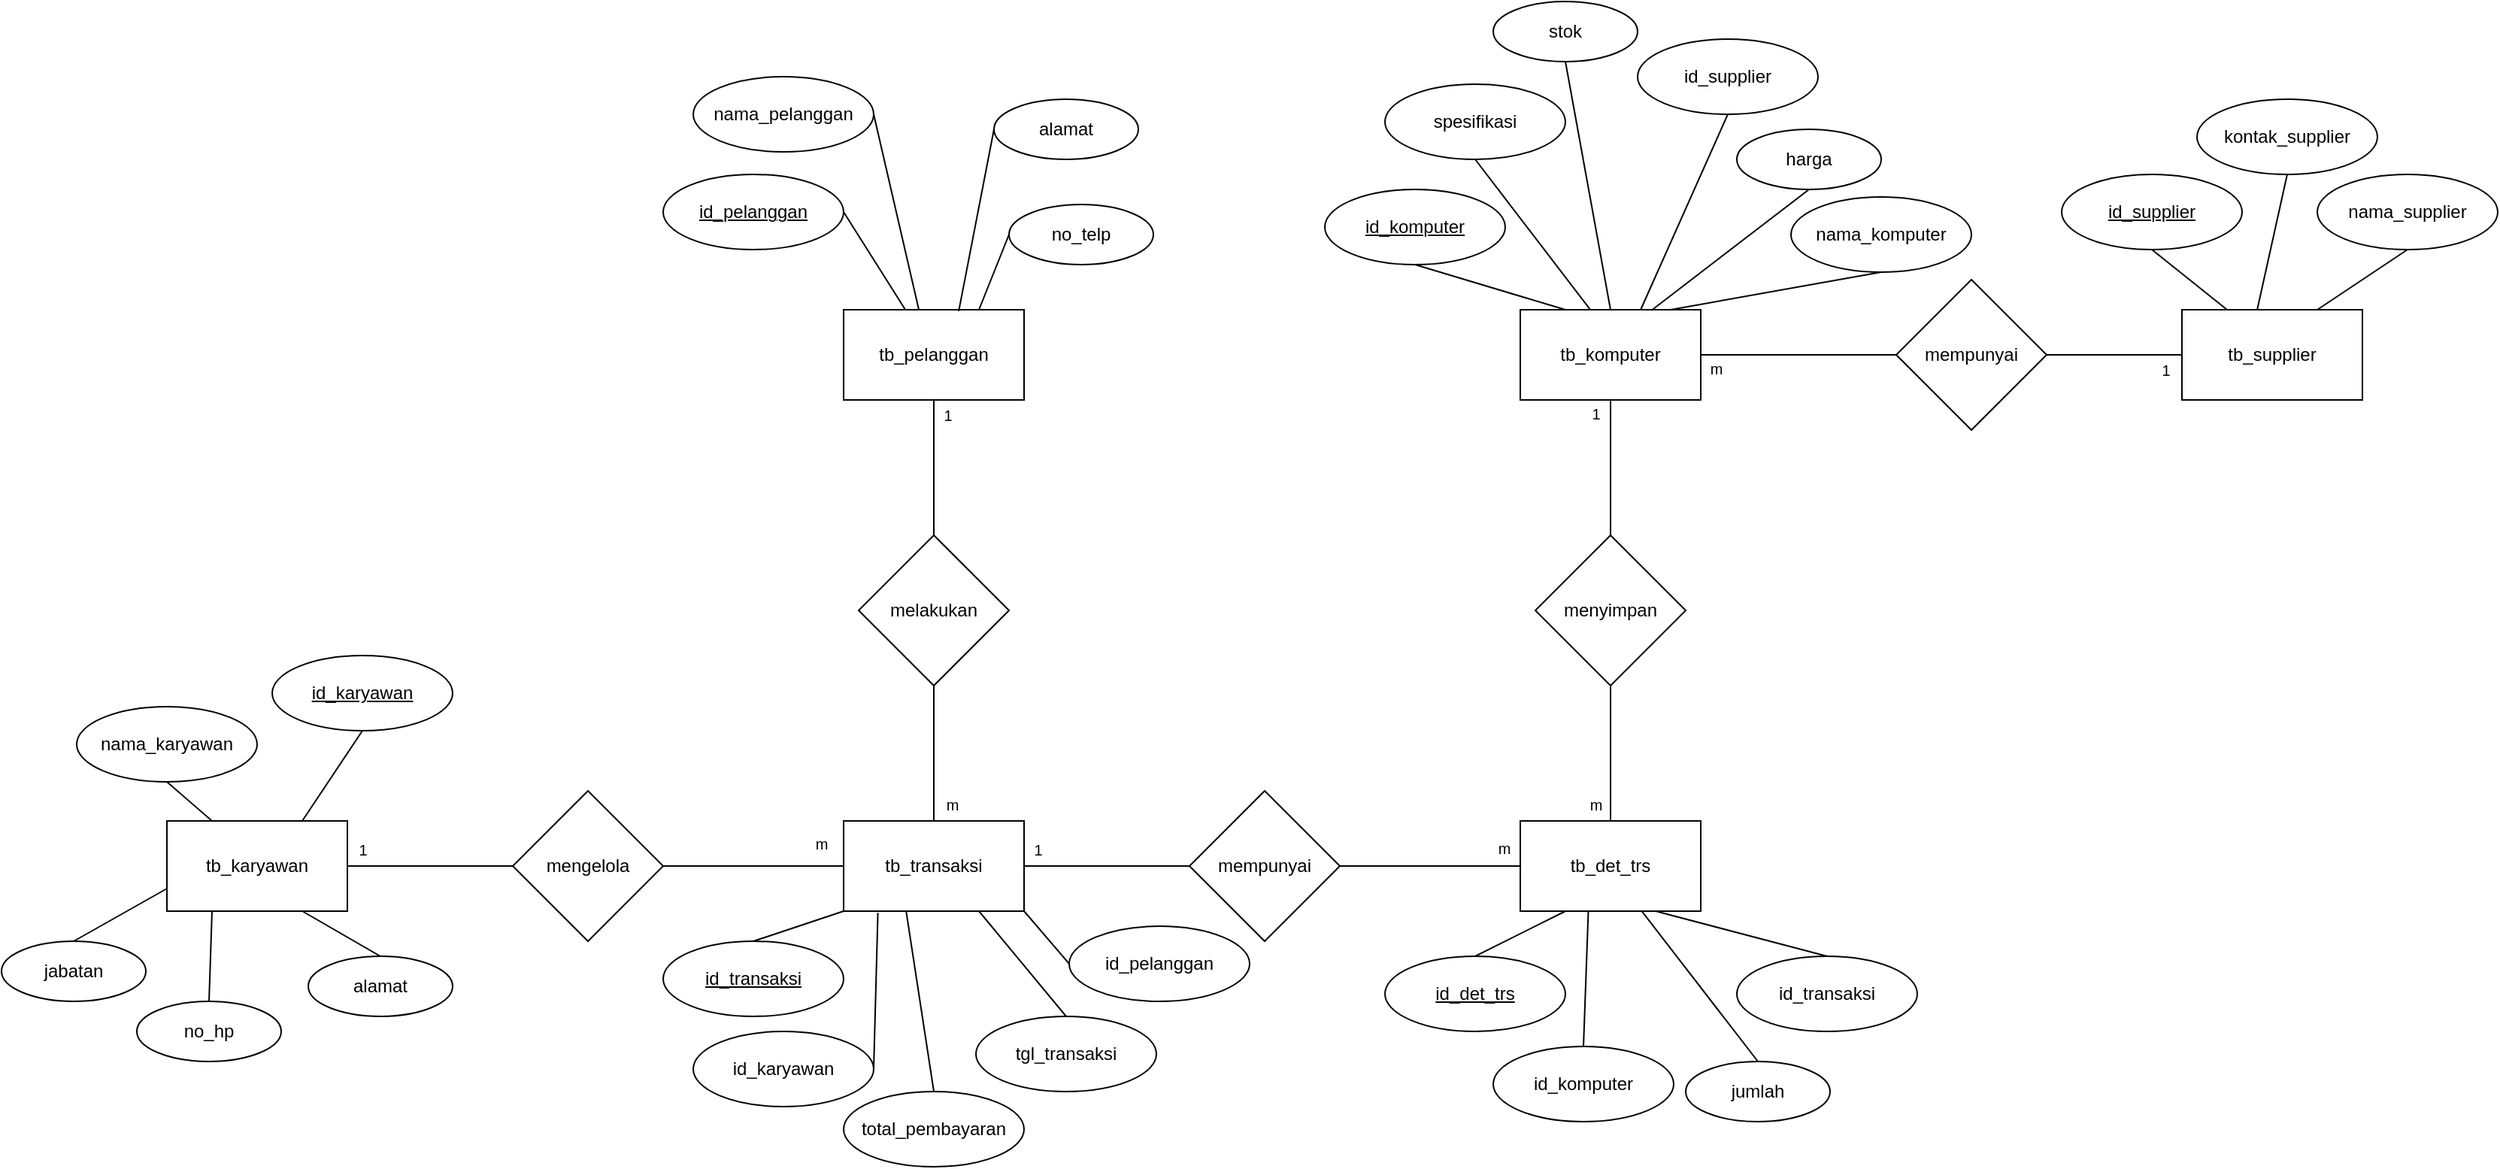 <mxfile version="24.7.14">
  <diagram name="Page-1" id="FnSuvaPCpmPX8eTvTKbw">
    <mxGraphModel dx="1971" dy="1708" grid="1" gridSize="10" guides="1" tooltips="1" connect="1" arrows="1" fold="1" page="1" pageScale="1" pageWidth="850" pageHeight="1100" math="0" shadow="0">
      <root>
        <mxCell id="0" />
        <mxCell id="1" parent="0" />
        <mxCell id="zPi41bnw9IMBci43e7Ru-1" value="tb_pelanggan" style="rounded=0;whiteSpace=wrap;html=1;" parent="1" vertex="1">
          <mxGeometry x="-90" y="-40" width="120" height="60" as="geometry" />
        </mxCell>
        <mxCell id="zPi41bnw9IMBci43e7Ru-2" value="tb_komputer" style="rounded=0;whiteSpace=wrap;html=1;" parent="1" vertex="1">
          <mxGeometry x="360" y="-40" width="120" height="60" as="geometry" />
        </mxCell>
        <mxCell id="zPi41bnw9IMBci43e7Ru-3" value="tb_transaksi" style="rounded=0;whiteSpace=wrap;html=1;" parent="1" vertex="1">
          <mxGeometry x="-90" y="300" width="120" height="60" as="geometry" />
        </mxCell>
        <mxCell id="zPi41bnw9IMBci43e7Ru-4" value="tb_det_trs" style="rounded=0;whiteSpace=wrap;html=1;" parent="1" vertex="1">
          <mxGeometry x="360" y="300" width="120" height="60" as="geometry" />
        </mxCell>
        <mxCell id="zPi41bnw9IMBci43e7Ru-5" value="tb_supplier" style="rounded=0;whiteSpace=wrap;html=1;" parent="1" vertex="1">
          <mxGeometry x="800" y="-40" width="120" height="60" as="geometry" />
        </mxCell>
        <mxCell id="zPi41bnw9IMBci43e7Ru-6" value="melakukan" style="rhombus;whiteSpace=wrap;html=1;" parent="1" vertex="1">
          <mxGeometry x="-80" y="110" width="100" height="100" as="geometry" />
        </mxCell>
        <mxCell id="zPi41bnw9IMBci43e7Ru-7" value="menyimpan" style="rhombus;whiteSpace=wrap;html=1;" parent="1" vertex="1">
          <mxGeometry x="370" y="110" width="100" height="100" as="geometry" />
        </mxCell>
        <mxCell id="zPi41bnw9IMBci43e7Ru-8" value="mempunyai" style="rhombus;whiteSpace=wrap;html=1;" parent="1" vertex="1">
          <mxGeometry x="610" y="-60" width="100" height="100" as="geometry" />
        </mxCell>
        <mxCell id="zPi41bnw9IMBci43e7Ru-9" value="" style="endArrow=none;html=1;rounded=0;entryX=0.5;entryY=1;entryDx=0;entryDy=0;exitX=0.5;exitY=0;exitDx=0;exitDy=0;" parent="1" source="zPi41bnw9IMBci43e7Ru-6" target="zPi41bnw9IMBci43e7Ru-1" edge="1">
          <mxGeometry width="50" height="50" relative="1" as="geometry">
            <mxPoint x="-110" y="230" as="sourcePoint" />
            <mxPoint x="-60" y="180" as="targetPoint" />
          </mxGeometry>
        </mxCell>
        <mxCell id="zPi41bnw9IMBci43e7Ru-10" value="" style="endArrow=none;html=1;rounded=0;entryX=0.5;entryY=1;entryDx=0;entryDy=0;exitX=0.5;exitY=0;exitDx=0;exitDy=0;" parent="1" source="zPi41bnw9IMBci43e7Ru-3" target="zPi41bnw9IMBci43e7Ru-6" edge="1">
          <mxGeometry width="50" height="50" relative="1" as="geometry">
            <mxPoint x="-70" y="290" as="sourcePoint" />
            <mxPoint x="-20" y="240" as="targetPoint" />
          </mxGeometry>
        </mxCell>
        <mxCell id="zPi41bnw9IMBci43e7Ru-11" value="" style="endArrow=none;html=1;rounded=0;entryX=0.5;entryY=1;entryDx=0;entryDy=0;exitX=0.5;exitY=0;exitDx=0;exitDy=0;" parent="1" source="zPi41bnw9IMBci43e7Ru-4" target="zPi41bnw9IMBci43e7Ru-7" edge="1">
          <mxGeometry width="50" height="50" relative="1" as="geometry">
            <mxPoint x="400" y="310" as="sourcePoint" />
            <mxPoint x="450" y="260" as="targetPoint" />
          </mxGeometry>
        </mxCell>
        <mxCell id="zPi41bnw9IMBci43e7Ru-12" value="" style="endArrow=none;html=1;rounded=0;entryX=0.5;entryY=1;entryDx=0;entryDy=0;exitX=0.5;exitY=0;exitDx=0;exitDy=0;" parent="1" source="zPi41bnw9IMBci43e7Ru-7" target="zPi41bnw9IMBci43e7Ru-2" edge="1">
          <mxGeometry width="50" height="50" relative="1" as="geometry">
            <mxPoint x="400" y="310" as="sourcePoint" />
            <mxPoint x="450" y="260" as="targetPoint" />
          </mxGeometry>
        </mxCell>
        <mxCell id="zPi41bnw9IMBci43e7Ru-13" value="mempunyai" style="rhombus;whiteSpace=wrap;html=1;" parent="1" vertex="1">
          <mxGeometry x="140" y="280" width="100" height="100" as="geometry" />
        </mxCell>
        <mxCell id="zPi41bnw9IMBci43e7Ru-14" value="" style="endArrow=none;html=1;rounded=0;exitX=1;exitY=0.5;exitDx=0;exitDy=0;entryX=0;entryY=0.5;entryDx=0;entryDy=0;" parent="1" source="zPi41bnw9IMBci43e7Ru-3" target="zPi41bnw9IMBci43e7Ru-13" edge="1">
          <mxGeometry width="50" height="50" relative="1" as="geometry">
            <mxPoint x="400" y="310" as="sourcePoint" />
            <mxPoint x="450" y="260" as="targetPoint" />
          </mxGeometry>
        </mxCell>
        <mxCell id="zPi41bnw9IMBci43e7Ru-15" value="" style="endArrow=none;html=1;rounded=0;entryX=1;entryY=0.5;entryDx=0;entryDy=0;exitX=0;exitY=0.5;exitDx=0;exitDy=0;" parent="1" source="zPi41bnw9IMBci43e7Ru-4" target="zPi41bnw9IMBci43e7Ru-13" edge="1">
          <mxGeometry width="50" height="50" relative="1" as="geometry">
            <mxPoint x="300" y="400" as="sourcePoint" />
            <mxPoint x="350" y="350" as="targetPoint" />
          </mxGeometry>
        </mxCell>
        <mxCell id="zPi41bnw9IMBci43e7Ru-16" value="" style="endArrow=none;html=1;rounded=0;exitX=1;exitY=0.5;exitDx=0;exitDy=0;entryX=0;entryY=0.5;entryDx=0;entryDy=0;" parent="1" source="zPi41bnw9IMBci43e7Ru-2" target="zPi41bnw9IMBci43e7Ru-8" edge="1">
          <mxGeometry width="50" height="50" relative="1" as="geometry">
            <mxPoint x="540" y="80" as="sourcePoint" />
            <mxPoint x="590" y="30" as="targetPoint" />
          </mxGeometry>
        </mxCell>
        <mxCell id="zPi41bnw9IMBci43e7Ru-18" value="&lt;u&gt;id_pelanggan&lt;/u&gt;" style="ellipse;whiteSpace=wrap;html=1;" parent="1" vertex="1">
          <mxGeometry x="-210" y="-130" width="120" height="50" as="geometry" />
        </mxCell>
        <mxCell id="zPi41bnw9IMBci43e7Ru-19" value="nama_pelanggan" style="ellipse;whiteSpace=wrap;html=1;" parent="1" vertex="1">
          <mxGeometry x="-190" y="-195" width="120" height="50" as="geometry" />
        </mxCell>
        <mxCell id="zPi41bnw9IMBci43e7Ru-20" value="&lt;font style=&quot;font-size: 12px;&quot;&gt;no_telp&lt;/font&gt;" style="ellipse;whiteSpace=wrap;html=1;" parent="1" vertex="1">
          <mxGeometry x="20" y="-110" width="96" height="40" as="geometry" />
        </mxCell>
        <mxCell id="zPi41bnw9IMBci43e7Ru-21" value="alamat" style="ellipse;whiteSpace=wrap;html=1;" parent="1" vertex="1">
          <mxGeometry x="10" y="-180" width="96" height="40" as="geometry" />
        </mxCell>
        <mxCell id="zPi41bnw9IMBci43e7Ru-23" value="&lt;u&gt;id_transaksi&lt;/u&gt;" style="ellipse;whiteSpace=wrap;html=1;" parent="1" vertex="1">
          <mxGeometry x="-210" y="380" width="120" height="50" as="geometry" />
        </mxCell>
        <mxCell id="zPi41bnw9IMBci43e7Ru-24" value="id_pelanggan" style="ellipse;whiteSpace=wrap;html=1;" parent="1" vertex="1">
          <mxGeometry x="60" y="370" width="120" height="50" as="geometry" />
        </mxCell>
        <mxCell id="zPi41bnw9IMBci43e7Ru-25" value="total_pembayaran" style="ellipse;whiteSpace=wrap;html=1;" parent="1" vertex="1">
          <mxGeometry x="-90" y="480" width="120" height="50" as="geometry" />
        </mxCell>
        <mxCell id="zPi41bnw9IMBci43e7Ru-26" value="tgl_transaksi" style="ellipse;whiteSpace=wrap;html=1;" parent="1" vertex="1">
          <mxGeometry x="-2" y="430" width="120" height="50" as="geometry" />
        </mxCell>
        <mxCell id="zPi41bnw9IMBci43e7Ru-27" value="id_transaksi" style="ellipse;whiteSpace=wrap;html=1;" parent="1" vertex="1">
          <mxGeometry x="504" y="390" width="120" height="50" as="geometry" />
        </mxCell>
        <mxCell id="zPi41bnw9IMBci43e7Ru-28" value="&lt;u&gt;id_det_trs&lt;/u&gt;" style="ellipse;whiteSpace=wrap;html=1;" parent="1" vertex="1">
          <mxGeometry x="270" y="390" width="120" height="50" as="geometry" />
        </mxCell>
        <mxCell id="zPi41bnw9IMBci43e7Ru-29" value="id_komputer" style="ellipse;whiteSpace=wrap;html=1;" parent="1" vertex="1">
          <mxGeometry x="342" y="450" width="120" height="50" as="geometry" />
        </mxCell>
        <mxCell id="zPi41bnw9IMBci43e7Ru-30" value="jumlah" style="ellipse;whiteSpace=wrap;html=1;" parent="1" vertex="1">
          <mxGeometry x="470" y="460" width="96" height="40" as="geometry" />
        </mxCell>
        <mxCell id="zPi41bnw9IMBci43e7Ru-31" value="&lt;u&gt;id_komputer&lt;/u&gt;" style="ellipse;whiteSpace=wrap;html=1;" parent="1" vertex="1">
          <mxGeometry x="230" y="-120" width="120" height="50" as="geometry" />
        </mxCell>
        <mxCell id="zPi41bnw9IMBci43e7Ru-32" value="nama_komputer" style="ellipse;whiteSpace=wrap;html=1;" parent="1" vertex="1">
          <mxGeometry x="540" y="-115" width="120" height="50" as="geometry" />
        </mxCell>
        <mxCell id="zPi41bnw9IMBci43e7Ru-33" value="spesifikasi" style="ellipse;whiteSpace=wrap;html=1;" parent="1" vertex="1">
          <mxGeometry x="270" y="-190" width="120" height="50" as="geometry" />
        </mxCell>
        <mxCell id="zPi41bnw9IMBci43e7Ru-34" value="harga" style="ellipse;whiteSpace=wrap;html=1;" parent="1" vertex="1">
          <mxGeometry x="504" y="-160" width="96" height="40" as="geometry" />
        </mxCell>
        <mxCell id="zPi41bnw9IMBci43e7Ru-35" value="stok" style="ellipse;whiteSpace=wrap;html=1;" parent="1" vertex="1">
          <mxGeometry x="342" y="-245" width="96" height="40" as="geometry" />
        </mxCell>
        <mxCell id="zPi41bnw9IMBci43e7Ru-36" value="id_supplier" style="ellipse;whiteSpace=wrap;html=1;" parent="1" vertex="1">
          <mxGeometry x="438" y="-220" width="120" height="50" as="geometry" />
        </mxCell>
        <mxCell id="zPi41bnw9IMBci43e7Ru-37" value="&lt;u&gt;id_supplier&lt;/u&gt;" style="ellipse;whiteSpace=wrap;html=1;" parent="1" vertex="1">
          <mxGeometry x="720" y="-130" width="120" height="50" as="geometry" />
        </mxCell>
        <mxCell id="zPi41bnw9IMBci43e7Ru-38" value="nama_supplier" style="ellipse;whiteSpace=wrap;html=1;" parent="1" vertex="1">
          <mxGeometry x="890" y="-130" width="120" height="50" as="geometry" />
        </mxCell>
        <mxCell id="zPi41bnw9IMBci43e7Ru-39" value="kontak_supplier" style="ellipse;whiteSpace=wrap;html=1;" parent="1" vertex="1">
          <mxGeometry x="810" y="-180" width="120" height="50" as="geometry" />
        </mxCell>
        <mxCell id="zPi41bnw9IMBci43e7Ru-43" value="" style="endArrow=none;html=1;rounded=0;entryX=1;entryY=0.5;entryDx=0;entryDy=0;" parent="1" source="zPi41bnw9IMBci43e7Ru-1" target="zPi41bnw9IMBci43e7Ru-18" edge="1">
          <mxGeometry width="50" height="50" relative="1" as="geometry">
            <mxPoint x="90" as="sourcePoint" />
            <mxPoint x="140" y="-50" as="targetPoint" />
          </mxGeometry>
        </mxCell>
        <mxCell id="zPi41bnw9IMBci43e7Ru-46" value="" style="endArrow=none;html=1;rounded=0;entryX=1;entryY=0.5;entryDx=0;entryDy=0;exitX=0.417;exitY=0;exitDx=0;exitDy=0;exitPerimeter=0;" parent="1" source="zPi41bnw9IMBci43e7Ru-1" target="zPi41bnw9IMBci43e7Ru-19" edge="1">
          <mxGeometry width="50" height="50" relative="1" as="geometry">
            <mxPoint x="90" as="sourcePoint" />
            <mxPoint x="140" y="-50" as="targetPoint" />
          </mxGeometry>
        </mxCell>
        <mxCell id="zPi41bnw9IMBci43e7Ru-47" value="" style="endArrow=none;html=1;rounded=0;entryX=0;entryY=0.5;entryDx=0;entryDy=0;exitX=0.638;exitY=0.016;exitDx=0;exitDy=0;exitPerimeter=0;" parent="1" source="zPi41bnw9IMBci43e7Ru-1" target="zPi41bnw9IMBci43e7Ru-21" edge="1">
          <mxGeometry width="50" height="50" relative="1" as="geometry">
            <mxPoint x="-30" y="-80" as="sourcePoint" />
            <mxPoint x="20" y="-130" as="targetPoint" />
          </mxGeometry>
        </mxCell>
        <mxCell id="zPi41bnw9IMBci43e7Ru-51" value="" style="endArrow=none;html=1;rounded=0;entryX=0;entryY=0.5;entryDx=0;entryDy=0;exitX=0.75;exitY=0;exitDx=0;exitDy=0;" parent="1" source="zPi41bnw9IMBci43e7Ru-1" target="zPi41bnw9IMBci43e7Ru-20" edge="1">
          <mxGeometry width="50" height="50" relative="1" as="geometry">
            <mxPoint x="-30" y="-50" as="sourcePoint" />
            <mxPoint x="20" y="-100" as="targetPoint" />
          </mxGeometry>
        </mxCell>
        <mxCell id="zPi41bnw9IMBci43e7Ru-53" value="" style="endArrow=none;html=1;rounded=0;exitX=0.5;exitY=0;exitDx=0;exitDy=0;entryX=0;entryY=1;entryDx=0;entryDy=0;" parent="1" source="zPi41bnw9IMBci43e7Ru-23" target="zPi41bnw9IMBci43e7Ru-3" edge="1">
          <mxGeometry width="50" height="50" relative="1" as="geometry">
            <mxPoint x="-160" y="380" as="sourcePoint" />
            <mxPoint x="-110" y="330" as="targetPoint" />
          </mxGeometry>
        </mxCell>
        <mxCell id="gLUYTTMf_Ll6asyxpFgf-1" value="" style="endArrow=none;html=1;rounded=0;exitX=0;exitY=0.5;exitDx=0;exitDy=0;entryX=1;entryY=1;entryDx=0;entryDy=0;" parent="1" source="zPi41bnw9IMBci43e7Ru-24" target="zPi41bnw9IMBci43e7Ru-3" edge="1">
          <mxGeometry width="50" height="50" relative="1" as="geometry">
            <mxPoint x="-70" y="420" as="sourcePoint" />
            <mxPoint x="-20" y="370" as="targetPoint" />
          </mxGeometry>
        </mxCell>
        <mxCell id="gLUYTTMf_Ll6asyxpFgf-2" value="" style="endArrow=none;html=1;rounded=0;exitX=0.5;exitY=0;exitDx=0;exitDy=0;entryX=0.347;entryY=1.005;entryDx=0;entryDy=0;entryPerimeter=0;" parent="1" source="zPi41bnw9IMBci43e7Ru-25" target="zPi41bnw9IMBci43e7Ru-3" edge="1">
          <mxGeometry width="50" height="50" relative="1" as="geometry">
            <mxPoint x="-50" y="430" as="sourcePoint" />
            <mxPoint y="380" as="targetPoint" />
          </mxGeometry>
        </mxCell>
        <mxCell id="gLUYTTMf_Ll6asyxpFgf-3" value="" style="endArrow=none;html=1;rounded=0;exitX=0.5;exitY=0;exitDx=0;exitDy=0;entryX=0.75;entryY=1;entryDx=0;entryDy=0;" parent="1" source="zPi41bnw9IMBci43e7Ru-26" target="zPi41bnw9IMBci43e7Ru-3" edge="1">
          <mxGeometry width="50" height="50" relative="1" as="geometry">
            <mxPoint x="10" y="510" as="sourcePoint" />
            <mxPoint x="60" y="460" as="targetPoint" />
          </mxGeometry>
        </mxCell>
        <mxCell id="gLUYTTMf_Ll6asyxpFgf-4" value="" style="endArrow=none;html=1;rounded=0;exitX=0.5;exitY=0;exitDx=0;exitDy=0;entryX=0.25;entryY=1;entryDx=0;entryDy=0;" parent="1" source="zPi41bnw9IMBci43e7Ru-28" target="zPi41bnw9IMBci43e7Ru-4" edge="1">
          <mxGeometry width="50" height="50" relative="1" as="geometry">
            <mxPoint x="410" y="420" as="sourcePoint" />
            <mxPoint x="460" y="370" as="targetPoint" />
          </mxGeometry>
        </mxCell>
        <mxCell id="gLUYTTMf_Ll6asyxpFgf-5" value="" style="endArrow=none;html=1;rounded=0;exitX=0.5;exitY=0;exitDx=0;exitDy=0;entryX=0.75;entryY=1;entryDx=0;entryDy=0;" parent="1" source="zPi41bnw9IMBci43e7Ru-27" target="zPi41bnw9IMBci43e7Ru-4" edge="1">
          <mxGeometry width="50" height="50" relative="1" as="geometry">
            <mxPoint x="480" y="420" as="sourcePoint" />
            <mxPoint x="530" y="370" as="targetPoint" />
          </mxGeometry>
        </mxCell>
        <mxCell id="gLUYTTMf_Ll6asyxpFgf-6" value="" style="endArrow=none;html=1;rounded=0;exitX=0.5;exitY=0;exitDx=0;exitDy=0;entryX=0.672;entryY=0.997;entryDx=0;entryDy=0;entryPerimeter=0;" parent="1" source="zPi41bnw9IMBci43e7Ru-30" target="zPi41bnw9IMBci43e7Ru-4" edge="1">
          <mxGeometry width="50" height="50" relative="1" as="geometry">
            <mxPoint x="410" y="490" as="sourcePoint" />
            <mxPoint x="420" y="370" as="targetPoint" />
          </mxGeometry>
        </mxCell>
        <mxCell id="gLUYTTMf_Ll6asyxpFgf-7" value="" style="endArrow=none;html=1;rounded=0;exitX=0.5;exitY=0;exitDx=0;exitDy=0;entryX=0.377;entryY=1.004;entryDx=0;entryDy=0;entryPerimeter=0;" parent="1" source="zPi41bnw9IMBci43e7Ru-29" target="zPi41bnw9IMBci43e7Ru-4" edge="1">
          <mxGeometry width="50" height="50" relative="1" as="geometry">
            <mxPoint x="420" y="460" as="sourcePoint" />
            <mxPoint x="410" y="380" as="targetPoint" />
          </mxGeometry>
        </mxCell>
        <mxCell id="gLUYTTMf_Ll6asyxpFgf-8" value="" style="endArrow=none;html=1;rounded=0;exitX=0.5;exitY=1;exitDx=0;exitDy=0;entryX=0.25;entryY=0;entryDx=0;entryDy=0;" parent="1" source="zPi41bnw9IMBci43e7Ru-31" target="zPi41bnw9IMBci43e7Ru-2" edge="1">
          <mxGeometry width="50" height="50" relative="1" as="geometry">
            <mxPoint x="400" y="-130" as="sourcePoint" />
            <mxPoint x="450" y="-180" as="targetPoint" />
          </mxGeometry>
        </mxCell>
        <mxCell id="gLUYTTMf_Ll6asyxpFgf-9" value="" style="endArrow=none;html=1;rounded=0;exitX=0.5;exitY=1;exitDx=0;exitDy=0;entryX=0.386;entryY=-0.005;entryDx=0;entryDy=0;entryPerimeter=0;" parent="1" source="zPi41bnw9IMBci43e7Ru-33" target="zPi41bnw9IMBci43e7Ru-2" edge="1">
          <mxGeometry width="50" height="50" relative="1" as="geometry">
            <mxPoint x="400" y="-130" as="sourcePoint" />
            <mxPoint x="450" y="-180" as="targetPoint" />
          </mxGeometry>
        </mxCell>
        <mxCell id="gLUYTTMf_Ll6asyxpFgf-10" value="" style="endArrow=none;html=1;rounded=0;entryX=0.5;entryY=1;entryDx=0;entryDy=0;" parent="1" target="zPi41bnw9IMBci43e7Ru-32" edge="1">
          <mxGeometry width="50" height="50" relative="1" as="geometry">
            <mxPoint x="460" y="-40" as="sourcePoint" />
            <mxPoint x="510" y="-100" as="targetPoint" />
          </mxGeometry>
        </mxCell>
        <mxCell id="gLUYTTMf_Ll6asyxpFgf-11" value="" style="endArrow=none;html=1;rounded=0;entryX=0.5;entryY=1;entryDx=0;entryDy=0;exitX=0.726;exitY=0.008;exitDx=0;exitDy=0;exitPerimeter=0;" parent="1" source="zPi41bnw9IMBci43e7Ru-2" target="zPi41bnw9IMBci43e7Ru-34" edge="1">
          <mxGeometry width="50" height="50" relative="1" as="geometry">
            <mxPoint x="400" y="-125" as="sourcePoint" />
            <mxPoint x="470.711" y="-175" as="targetPoint" />
          </mxGeometry>
        </mxCell>
        <mxCell id="gLUYTTMf_Ll6asyxpFgf-12" value="" style="endArrow=none;html=1;rounded=0;entryX=0.5;entryY=1;entryDx=0;entryDy=0;exitX=0.5;exitY=0;exitDx=0;exitDy=0;" parent="1" source="zPi41bnw9IMBci43e7Ru-2" target="zPi41bnw9IMBci43e7Ru-35" edge="1">
          <mxGeometry width="50" height="50" relative="1" as="geometry">
            <mxPoint x="350" y="-160" as="sourcePoint" />
            <mxPoint x="400" y="-210" as="targetPoint" />
          </mxGeometry>
        </mxCell>
        <mxCell id="gLUYTTMf_Ll6asyxpFgf-13" value="" style="endArrow=none;html=1;rounded=0;entryX=0.5;entryY=1;entryDx=0;entryDy=0;exitX=0.667;exitY=0;exitDx=0;exitDy=0;exitPerimeter=0;" parent="1" source="zPi41bnw9IMBci43e7Ru-2" target="zPi41bnw9IMBci43e7Ru-36" edge="1">
          <mxGeometry width="50" height="50" relative="1" as="geometry">
            <mxPoint x="430" y="-100" as="sourcePoint" />
            <mxPoint x="500" y="-260" as="targetPoint" />
          </mxGeometry>
        </mxCell>
        <mxCell id="gLUYTTMf_Ll6asyxpFgf-14" value="" style="endArrow=none;html=1;rounded=0;entryX=0.5;entryY=1;entryDx=0;entryDy=0;exitX=0.25;exitY=0;exitDx=0;exitDy=0;" parent="1" source="zPi41bnw9IMBci43e7Ru-5" target="zPi41bnw9IMBci43e7Ru-37" edge="1">
          <mxGeometry width="50" height="50" relative="1" as="geometry">
            <mxPoint x="833" y="-42" as="sourcePoint" />
            <mxPoint x="910" y="-100" as="targetPoint" />
          </mxGeometry>
        </mxCell>
        <mxCell id="gLUYTTMf_Ll6asyxpFgf-15" value="" style="endArrow=none;html=1;rounded=0;entryX=0.5;entryY=1;entryDx=0;entryDy=0;exitX=0.417;exitY=0;exitDx=0;exitDy=0;exitPerimeter=0;" parent="1" source="zPi41bnw9IMBci43e7Ru-5" target="zPi41bnw9IMBci43e7Ru-39" edge="1">
          <mxGeometry width="50" height="50" relative="1" as="geometry">
            <mxPoint x="780" y="-100" as="sourcePoint" />
            <mxPoint x="830" y="-150" as="targetPoint" />
          </mxGeometry>
        </mxCell>
        <mxCell id="gLUYTTMf_Ll6asyxpFgf-16" value="" style="endArrow=none;html=1;rounded=0;entryX=0.5;entryY=1;entryDx=0;entryDy=0;exitX=0.75;exitY=0;exitDx=0;exitDy=0;" parent="1" source="zPi41bnw9IMBci43e7Ru-5" target="zPi41bnw9IMBci43e7Ru-38" edge="1">
          <mxGeometry width="50" height="50" relative="1" as="geometry">
            <mxPoint x="890" y="-60" as="sourcePoint" />
            <mxPoint x="940" y="-110" as="targetPoint" />
          </mxGeometry>
        </mxCell>
        <mxCell id="O1x9zBhlHoKTBChM7Hry-1" value="&lt;font style=&quot;font-size: 10px;&quot;&gt;1&lt;/font&gt;" style="text;html=1;align=center;verticalAlign=middle;resizable=0;points=[];autosize=1;strokeColor=none;fillColor=none;" parent="1" vertex="1">
          <mxGeometry x="-36" y="15" width="30" height="30" as="geometry" />
        </mxCell>
        <mxCell id="O1x9zBhlHoKTBChM7Hry-2" value="&lt;font style=&quot;font-size: 10px;&quot;&gt;m&lt;/font&gt;" style="text;html=1;align=center;verticalAlign=middle;resizable=0;points=[];autosize=1;strokeColor=none;fillColor=none;" parent="1" vertex="1">
          <mxGeometry x="-33" y="274" width="30" height="30" as="geometry" />
        </mxCell>
        <mxCell id="O1x9zBhlHoKTBChM7Hry-3" value="&lt;font style=&quot;font-size: 10px;&quot;&gt;1&lt;/font&gt;" style="text;html=1;align=center;verticalAlign=middle;resizable=0;points=[];autosize=1;strokeColor=none;fillColor=none;" parent="1" vertex="1">
          <mxGeometry x="24" y="304" width="30" height="30" as="geometry" />
        </mxCell>
        <mxCell id="O1x9zBhlHoKTBChM7Hry-4" value="&lt;font style=&quot;font-size: 10px;&quot;&gt;m&lt;/font&gt;" style="text;html=1;align=center;verticalAlign=middle;resizable=0;points=[];autosize=1;strokeColor=none;fillColor=none;" parent="1" vertex="1">
          <mxGeometry x="334" y="303" width="30" height="30" as="geometry" />
        </mxCell>
        <mxCell id="O1x9zBhlHoKTBChM7Hry-5" value="&lt;font style=&quot;font-size: 10px;&quot;&gt;m&lt;/font&gt;" style="text;html=1;align=center;verticalAlign=middle;resizable=0;points=[];autosize=1;strokeColor=none;fillColor=none;" parent="1" vertex="1">
          <mxGeometry x="395" y="274" width="30" height="30" as="geometry" />
        </mxCell>
        <mxCell id="O1x9zBhlHoKTBChM7Hry-6" value="&lt;font style=&quot;font-size: 10px;&quot;&gt;m&lt;/font&gt;" style="text;html=1;align=center;verticalAlign=middle;resizable=0;points=[];autosize=1;strokeColor=none;fillColor=none;" parent="1" vertex="1">
          <mxGeometry x="475" y="-16" width="30" height="30" as="geometry" />
        </mxCell>
        <mxCell id="O1x9zBhlHoKTBChM7Hry-7" value="&lt;font style=&quot;font-size: 10px;&quot;&gt;1&lt;/font&gt;" style="text;html=1;align=center;verticalAlign=middle;resizable=0;points=[];autosize=1;strokeColor=none;fillColor=none;" parent="1" vertex="1">
          <mxGeometry x="395" y="14" width="30" height="30" as="geometry" />
        </mxCell>
        <mxCell id="O1x9zBhlHoKTBChM7Hry-8" value="&lt;font style=&quot;font-size: 10px;&quot;&gt;1&lt;/font&gt;" style="text;html=1;align=center;verticalAlign=middle;resizable=0;points=[];autosize=1;strokeColor=none;fillColor=none;" parent="1" vertex="1">
          <mxGeometry x="774" y="-15" width="30" height="30" as="geometry" />
        </mxCell>
        <mxCell id="O1x9zBhlHoKTBChM7Hry-10" value="" style="endArrow=none;html=1;rounded=0;exitX=1;exitY=0.5;exitDx=0;exitDy=0;entryX=0;entryY=0.5;entryDx=0;entryDy=0;" parent="1" source="zPi41bnw9IMBci43e7Ru-8" target="zPi41bnw9IMBci43e7Ru-5" edge="1">
          <mxGeometry width="50" height="50" relative="1" as="geometry">
            <mxPoint x="740" y="80" as="sourcePoint" />
            <mxPoint x="790" y="30" as="targetPoint" />
          </mxGeometry>
        </mxCell>
        <mxCell id="lo2fJLBI0ELn5Fms0Vdn-1" value="tb_karyawan" style="rounded=0;whiteSpace=wrap;html=1;" parent="1" vertex="1">
          <mxGeometry x="-540" y="300" width="120" height="60" as="geometry" />
        </mxCell>
        <mxCell id="lo2fJLBI0ELn5Fms0Vdn-2" value="mengelola" style="rhombus;whiteSpace=wrap;html=1;" parent="1" vertex="1">
          <mxGeometry x="-310" y="280" width="100" height="100" as="geometry" />
        </mxCell>
        <mxCell id="lo2fJLBI0ELn5Fms0Vdn-3" value="" style="endArrow=none;html=1;rounded=0;exitX=1;exitY=0.5;exitDx=0;exitDy=0;entryX=0;entryY=0.5;entryDx=0;entryDy=0;" parent="1" target="lo2fJLBI0ELn5Fms0Vdn-2" edge="1">
          <mxGeometry width="50" height="50" relative="1" as="geometry">
            <mxPoint x="-420" y="330" as="sourcePoint" />
            <mxPoint y="260" as="targetPoint" />
          </mxGeometry>
        </mxCell>
        <mxCell id="lo2fJLBI0ELn5Fms0Vdn-4" value="" style="endArrow=none;html=1;rounded=0;entryX=1;entryY=0.5;entryDx=0;entryDy=0;exitX=0;exitY=0.5;exitDx=0;exitDy=0;" parent="1" target="lo2fJLBI0ELn5Fms0Vdn-2" edge="1">
          <mxGeometry width="50" height="50" relative="1" as="geometry">
            <mxPoint x="-90" y="330" as="sourcePoint" />
            <mxPoint x="-100" y="350" as="targetPoint" />
          </mxGeometry>
        </mxCell>
        <mxCell id="lo2fJLBI0ELn5Fms0Vdn-5" value="jabatan" style="ellipse;whiteSpace=wrap;html=1;" parent="1" vertex="1">
          <mxGeometry x="-650" y="380" width="96" height="40" as="geometry" />
        </mxCell>
        <mxCell id="lo2fJLBI0ELn5Fms0Vdn-6" value="no_hp" style="ellipse;whiteSpace=wrap;html=1;" parent="1" vertex="1">
          <mxGeometry x="-560" y="420" width="96" height="40" as="geometry" />
        </mxCell>
        <mxCell id="lo2fJLBI0ELn5Fms0Vdn-7" value="nama_karyawan" style="ellipse;whiteSpace=wrap;html=1;" parent="1" vertex="1">
          <mxGeometry x="-600" y="224" width="120" height="50" as="geometry" />
        </mxCell>
        <mxCell id="lo2fJLBI0ELn5Fms0Vdn-8" value="alamat" style="ellipse;whiteSpace=wrap;html=1;" parent="1" vertex="1">
          <mxGeometry x="-446" y="390" width="96" height="40" as="geometry" />
        </mxCell>
        <mxCell id="lo2fJLBI0ELn5Fms0Vdn-9" value="&lt;u&gt;id_karyawan&lt;/u&gt;" style="ellipse;whiteSpace=wrap;html=1;" parent="1" vertex="1">
          <mxGeometry x="-470" y="190" width="120" height="50" as="geometry" />
        </mxCell>
        <mxCell id="lo2fJLBI0ELn5Fms0Vdn-10" value="" style="endArrow=none;html=1;rounded=0;entryX=0.5;entryY=1;entryDx=0;entryDy=0;exitX=0.25;exitY=0;exitDx=0;exitDy=0;" parent="1" source="lo2fJLBI0ELn5Fms0Vdn-1" target="lo2fJLBI0ELn5Fms0Vdn-7" edge="1">
          <mxGeometry width="50" height="50" relative="1" as="geometry">
            <mxPoint x="-420" y="380" as="sourcePoint" />
            <mxPoint x="-370" y="330" as="targetPoint" />
          </mxGeometry>
        </mxCell>
        <mxCell id="lo2fJLBI0ELn5Fms0Vdn-11" value="" style="endArrow=none;html=1;rounded=0;entryX=0.5;entryY=1;entryDx=0;entryDy=0;exitX=0.75;exitY=0;exitDx=0;exitDy=0;" parent="1" source="lo2fJLBI0ELn5Fms0Vdn-1" target="lo2fJLBI0ELn5Fms0Vdn-9" edge="1">
          <mxGeometry width="50" height="50" relative="1" as="geometry">
            <mxPoint x="-450" y="320" as="sourcePoint" />
            <mxPoint x="-400" y="270" as="targetPoint" />
          </mxGeometry>
        </mxCell>
        <mxCell id="lo2fJLBI0ELn5Fms0Vdn-12" value="" style="endArrow=none;html=1;rounded=0;exitX=0.5;exitY=0;exitDx=0;exitDy=0;entryX=0;entryY=0.75;entryDx=0;entryDy=0;" parent="1" source="lo2fJLBI0ELn5Fms0Vdn-5" target="lo2fJLBI0ELn5Fms0Vdn-1" edge="1">
          <mxGeometry width="50" height="50" relative="1" as="geometry">
            <mxPoint x="-620" y="360" as="sourcePoint" />
            <mxPoint x="-570" y="310" as="targetPoint" />
          </mxGeometry>
        </mxCell>
        <mxCell id="lo2fJLBI0ELn5Fms0Vdn-13" value="" style="endArrow=none;html=1;rounded=0;entryX=0.25;entryY=1;entryDx=0;entryDy=0;exitX=0.5;exitY=0;exitDx=0;exitDy=0;" parent="1" source="lo2fJLBI0ELn5Fms0Vdn-6" target="lo2fJLBI0ELn5Fms0Vdn-1" edge="1">
          <mxGeometry width="50" height="50" relative="1" as="geometry">
            <mxPoint x="-550" y="420" as="sourcePoint" />
            <mxPoint x="-500" y="370" as="targetPoint" />
          </mxGeometry>
        </mxCell>
        <mxCell id="lo2fJLBI0ELn5Fms0Vdn-14" value="" style="endArrow=none;html=1;rounded=0;entryX=0.75;entryY=1;entryDx=0;entryDy=0;exitX=0.5;exitY=0;exitDx=0;exitDy=0;" parent="1" source="lo2fJLBI0ELn5Fms0Vdn-8" target="lo2fJLBI0ELn5Fms0Vdn-1" edge="1">
          <mxGeometry width="50" height="50" relative="1" as="geometry">
            <mxPoint x="-470" y="420" as="sourcePoint" />
            <mxPoint x="-420" y="370" as="targetPoint" />
          </mxGeometry>
        </mxCell>
        <mxCell id="lo2fJLBI0ELn5Fms0Vdn-15" value="id_karyawan" style="ellipse;whiteSpace=wrap;html=1;" parent="1" vertex="1">
          <mxGeometry x="-190" y="440" width="120" height="50" as="geometry" />
        </mxCell>
        <mxCell id="lo2fJLBI0ELn5Fms0Vdn-17" value="" style="endArrow=none;html=1;rounded=0;exitX=1;exitY=0.5;exitDx=0;exitDy=0;entryX=0.19;entryY=1.019;entryDx=0;entryDy=0;entryPerimeter=0;" parent="1" source="lo2fJLBI0ELn5Fms0Vdn-15" target="zPi41bnw9IMBci43e7Ru-3" edge="1">
          <mxGeometry width="50" height="50" relative="1" as="geometry">
            <mxPoint x="-210" y="450" as="sourcePoint" />
            <mxPoint x="-40" y="400" as="targetPoint" />
          </mxGeometry>
        </mxCell>
        <mxCell id="lo2fJLBI0ELn5Fms0Vdn-18" value="&lt;font style=&quot;font-size: 10px;&quot;&gt;m&lt;/font&gt;" style="text;html=1;align=center;verticalAlign=middle;resizable=0;points=[];autosize=1;strokeColor=none;fillColor=none;" parent="1" vertex="1">
          <mxGeometry x="-120" y="300" width="30" height="30" as="geometry" />
        </mxCell>
        <mxCell id="lo2fJLBI0ELn5Fms0Vdn-19" value="&lt;font style=&quot;font-size: 10px;&quot;&gt;1&lt;/font&gt;" style="text;html=1;align=center;verticalAlign=middle;resizable=0;points=[];autosize=1;strokeColor=none;fillColor=none;" parent="1" vertex="1">
          <mxGeometry x="-425" y="304" width="30" height="30" as="geometry" />
        </mxCell>
      </root>
    </mxGraphModel>
  </diagram>
</mxfile>
